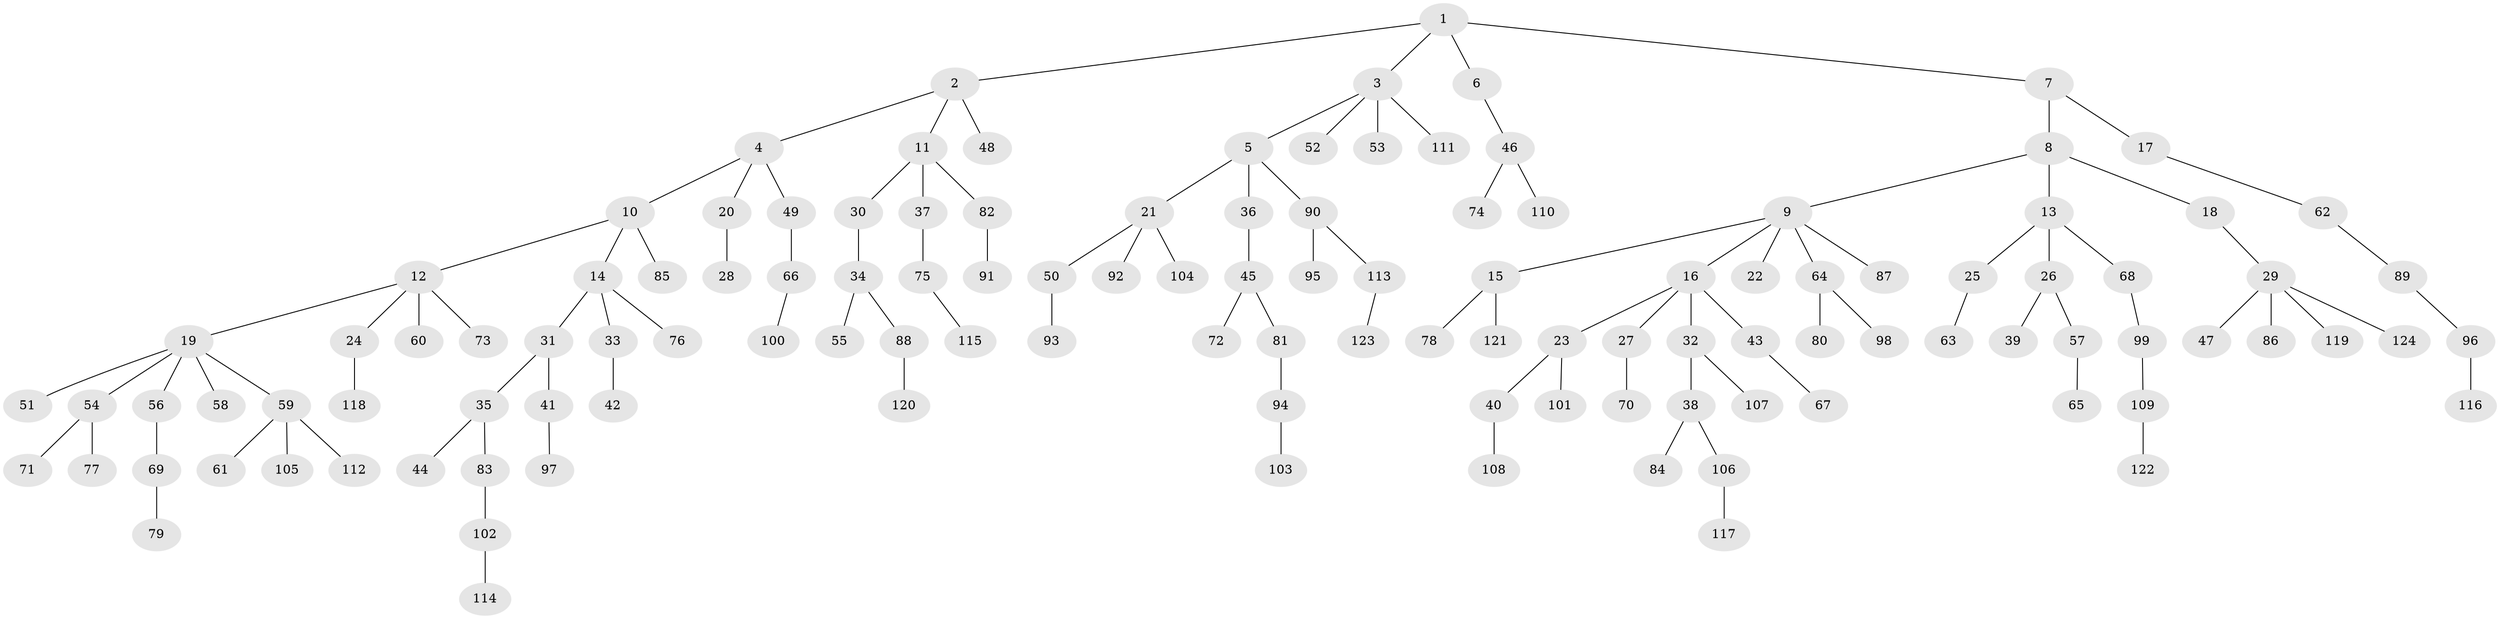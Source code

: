 // Generated by graph-tools (version 1.1) at 2025/50/03/09/25 03:50:24]
// undirected, 124 vertices, 123 edges
graph export_dot {
graph [start="1"]
  node [color=gray90,style=filled];
  1;
  2;
  3;
  4;
  5;
  6;
  7;
  8;
  9;
  10;
  11;
  12;
  13;
  14;
  15;
  16;
  17;
  18;
  19;
  20;
  21;
  22;
  23;
  24;
  25;
  26;
  27;
  28;
  29;
  30;
  31;
  32;
  33;
  34;
  35;
  36;
  37;
  38;
  39;
  40;
  41;
  42;
  43;
  44;
  45;
  46;
  47;
  48;
  49;
  50;
  51;
  52;
  53;
  54;
  55;
  56;
  57;
  58;
  59;
  60;
  61;
  62;
  63;
  64;
  65;
  66;
  67;
  68;
  69;
  70;
  71;
  72;
  73;
  74;
  75;
  76;
  77;
  78;
  79;
  80;
  81;
  82;
  83;
  84;
  85;
  86;
  87;
  88;
  89;
  90;
  91;
  92;
  93;
  94;
  95;
  96;
  97;
  98;
  99;
  100;
  101;
  102;
  103;
  104;
  105;
  106;
  107;
  108;
  109;
  110;
  111;
  112;
  113;
  114;
  115;
  116;
  117;
  118;
  119;
  120;
  121;
  122;
  123;
  124;
  1 -- 2;
  1 -- 3;
  1 -- 6;
  1 -- 7;
  2 -- 4;
  2 -- 11;
  2 -- 48;
  3 -- 5;
  3 -- 52;
  3 -- 53;
  3 -- 111;
  4 -- 10;
  4 -- 20;
  4 -- 49;
  5 -- 21;
  5 -- 36;
  5 -- 90;
  6 -- 46;
  7 -- 8;
  7 -- 17;
  8 -- 9;
  8 -- 13;
  8 -- 18;
  9 -- 15;
  9 -- 16;
  9 -- 22;
  9 -- 64;
  9 -- 87;
  10 -- 12;
  10 -- 14;
  10 -- 85;
  11 -- 30;
  11 -- 37;
  11 -- 82;
  12 -- 19;
  12 -- 24;
  12 -- 60;
  12 -- 73;
  13 -- 25;
  13 -- 26;
  13 -- 68;
  14 -- 31;
  14 -- 33;
  14 -- 76;
  15 -- 78;
  15 -- 121;
  16 -- 23;
  16 -- 27;
  16 -- 32;
  16 -- 43;
  17 -- 62;
  18 -- 29;
  19 -- 51;
  19 -- 54;
  19 -- 56;
  19 -- 58;
  19 -- 59;
  20 -- 28;
  21 -- 50;
  21 -- 92;
  21 -- 104;
  23 -- 40;
  23 -- 101;
  24 -- 118;
  25 -- 63;
  26 -- 39;
  26 -- 57;
  27 -- 70;
  29 -- 47;
  29 -- 86;
  29 -- 119;
  29 -- 124;
  30 -- 34;
  31 -- 35;
  31 -- 41;
  32 -- 38;
  32 -- 107;
  33 -- 42;
  34 -- 55;
  34 -- 88;
  35 -- 44;
  35 -- 83;
  36 -- 45;
  37 -- 75;
  38 -- 84;
  38 -- 106;
  40 -- 108;
  41 -- 97;
  43 -- 67;
  45 -- 72;
  45 -- 81;
  46 -- 74;
  46 -- 110;
  49 -- 66;
  50 -- 93;
  54 -- 71;
  54 -- 77;
  56 -- 69;
  57 -- 65;
  59 -- 61;
  59 -- 105;
  59 -- 112;
  62 -- 89;
  64 -- 80;
  64 -- 98;
  66 -- 100;
  68 -- 99;
  69 -- 79;
  75 -- 115;
  81 -- 94;
  82 -- 91;
  83 -- 102;
  88 -- 120;
  89 -- 96;
  90 -- 95;
  90 -- 113;
  94 -- 103;
  96 -- 116;
  99 -- 109;
  102 -- 114;
  106 -- 117;
  109 -- 122;
  113 -- 123;
}
